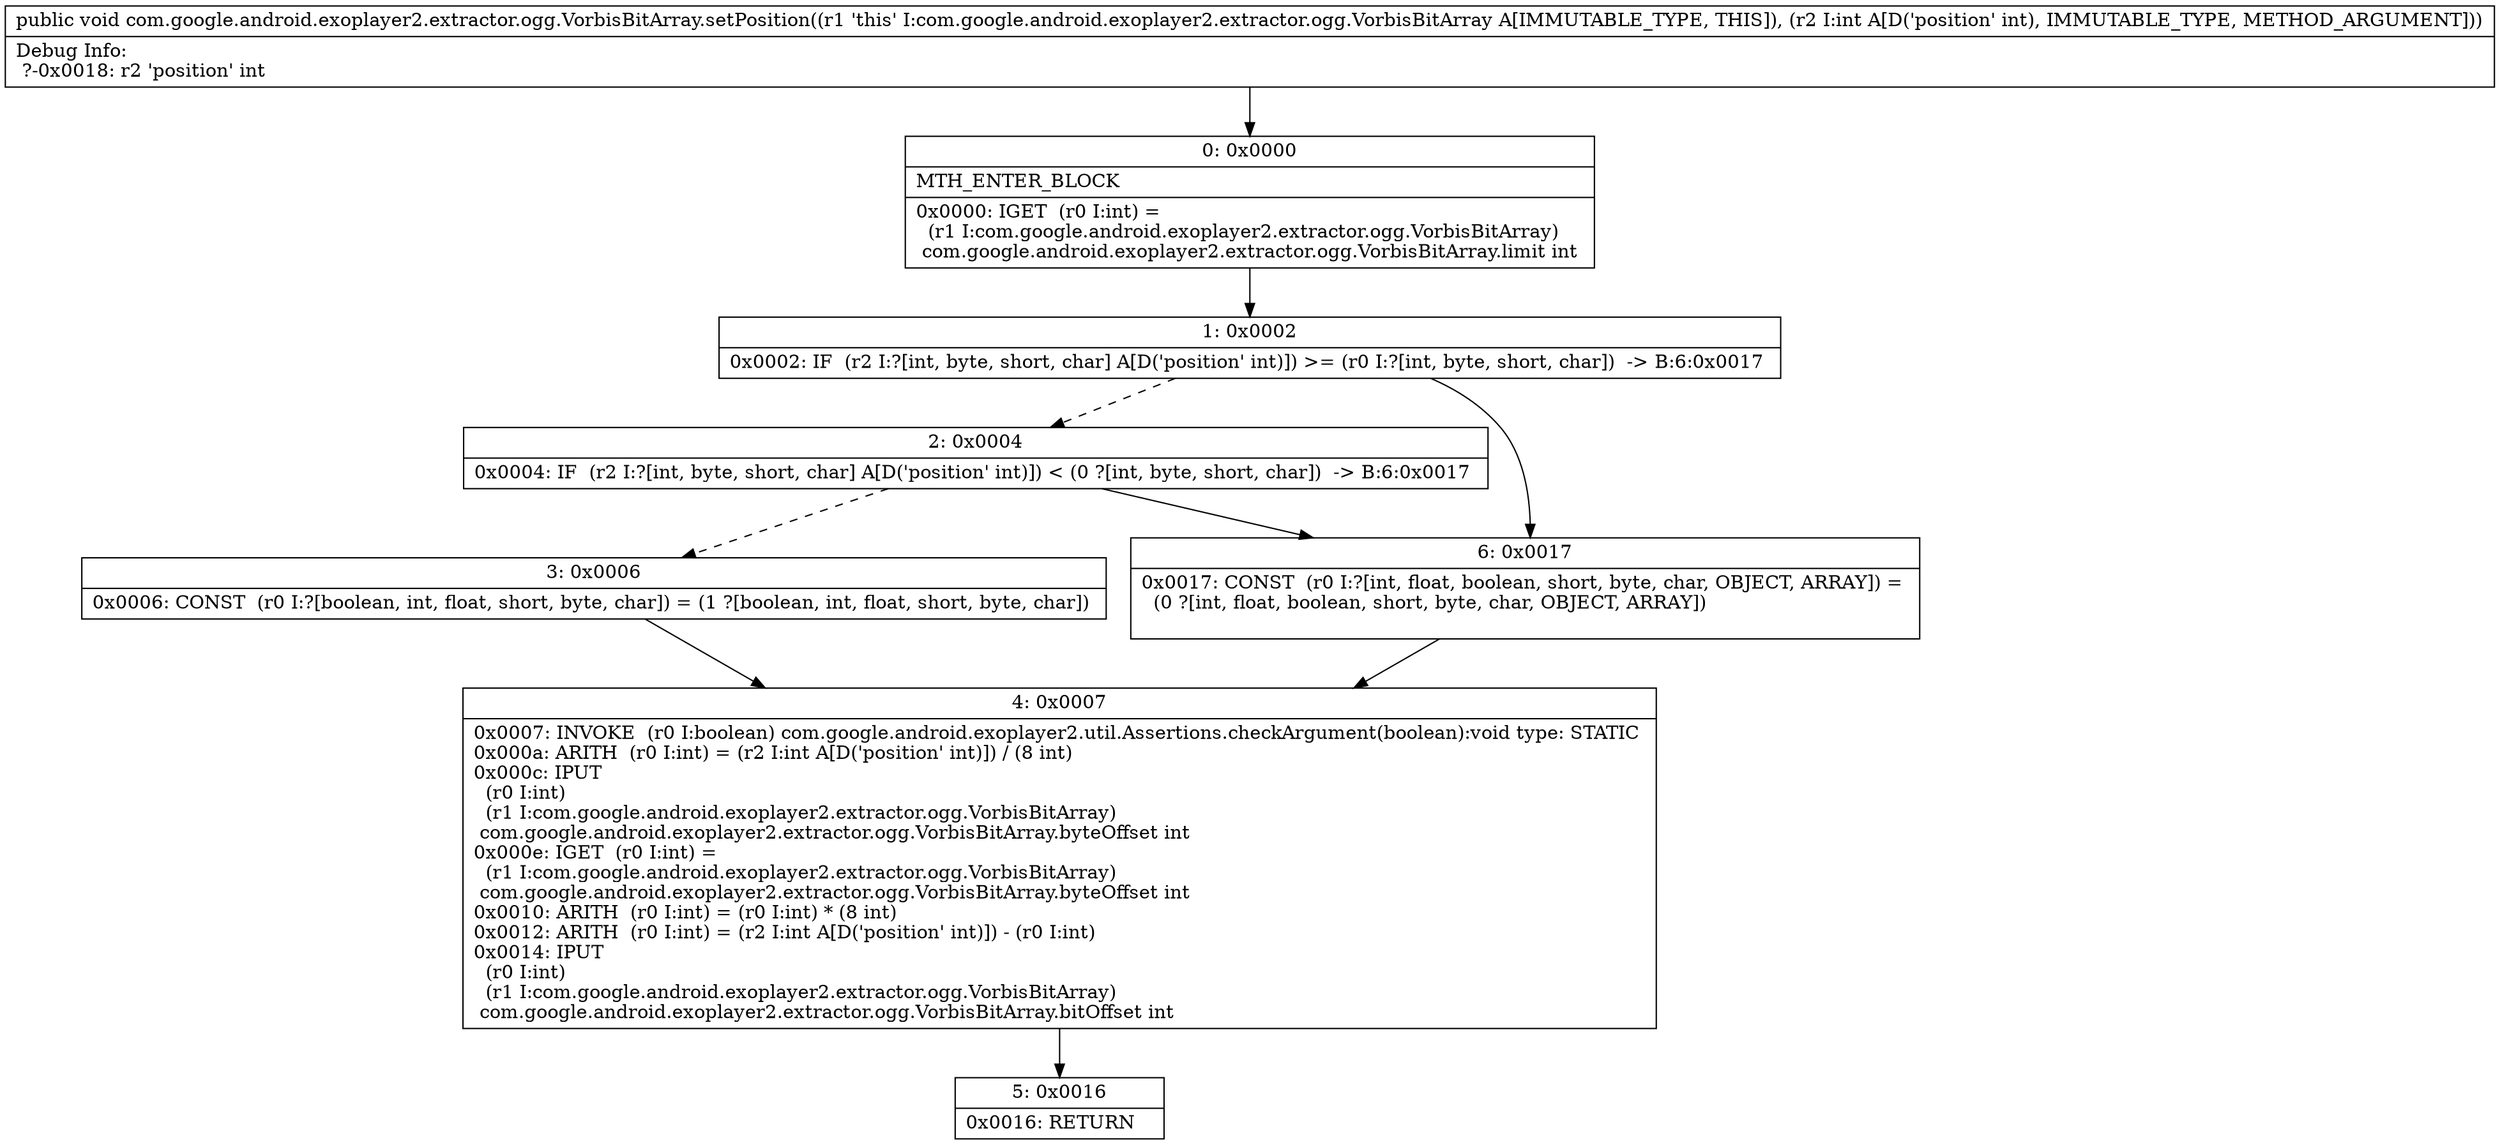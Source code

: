 digraph "CFG forcom.google.android.exoplayer2.extractor.ogg.VorbisBitArray.setPosition(I)V" {
Node_0 [shape=record,label="{0\:\ 0x0000|MTH_ENTER_BLOCK\l|0x0000: IGET  (r0 I:int) = \l  (r1 I:com.google.android.exoplayer2.extractor.ogg.VorbisBitArray)\l com.google.android.exoplayer2.extractor.ogg.VorbisBitArray.limit int \l}"];
Node_1 [shape=record,label="{1\:\ 0x0002|0x0002: IF  (r2 I:?[int, byte, short, char] A[D('position' int)]) \>= (r0 I:?[int, byte, short, char])  \-\> B:6:0x0017 \l}"];
Node_2 [shape=record,label="{2\:\ 0x0004|0x0004: IF  (r2 I:?[int, byte, short, char] A[D('position' int)]) \< (0 ?[int, byte, short, char])  \-\> B:6:0x0017 \l}"];
Node_3 [shape=record,label="{3\:\ 0x0006|0x0006: CONST  (r0 I:?[boolean, int, float, short, byte, char]) = (1 ?[boolean, int, float, short, byte, char]) \l}"];
Node_4 [shape=record,label="{4\:\ 0x0007|0x0007: INVOKE  (r0 I:boolean) com.google.android.exoplayer2.util.Assertions.checkArgument(boolean):void type: STATIC \l0x000a: ARITH  (r0 I:int) = (r2 I:int A[D('position' int)]) \/ (8 int) \l0x000c: IPUT  \l  (r0 I:int)\l  (r1 I:com.google.android.exoplayer2.extractor.ogg.VorbisBitArray)\l com.google.android.exoplayer2.extractor.ogg.VorbisBitArray.byteOffset int \l0x000e: IGET  (r0 I:int) = \l  (r1 I:com.google.android.exoplayer2.extractor.ogg.VorbisBitArray)\l com.google.android.exoplayer2.extractor.ogg.VorbisBitArray.byteOffset int \l0x0010: ARITH  (r0 I:int) = (r0 I:int) * (8 int) \l0x0012: ARITH  (r0 I:int) = (r2 I:int A[D('position' int)]) \- (r0 I:int) \l0x0014: IPUT  \l  (r0 I:int)\l  (r1 I:com.google.android.exoplayer2.extractor.ogg.VorbisBitArray)\l com.google.android.exoplayer2.extractor.ogg.VorbisBitArray.bitOffset int \l}"];
Node_5 [shape=record,label="{5\:\ 0x0016|0x0016: RETURN   \l}"];
Node_6 [shape=record,label="{6\:\ 0x0017|0x0017: CONST  (r0 I:?[int, float, boolean, short, byte, char, OBJECT, ARRAY]) = \l  (0 ?[int, float, boolean, short, byte, char, OBJECT, ARRAY])\l \l}"];
MethodNode[shape=record,label="{public void com.google.android.exoplayer2.extractor.ogg.VorbisBitArray.setPosition((r1 'this' I:com.google.android.exoplayer2.extractor.ogg.VorbisBitArray A[IMMUTABLE_TYPE, THIS]), (r2 I:int A[D('position' int), IMMUTABLE_TYPE, METHOD_ARGUMENT]))  | Debug Info:\l  ?\-0x0018: r2 'position' int\l}"];
MethodNode -> Node_0;
Node_0 -> Node_1;
Node_1 -> Node_2[style=dashed];
Node_1 -> Node_6;
Node_2 -> Node_3[style=dashed];
Node_2 -> Node_6;
Node_3 -> Node_4;
Node_4 -> Node_5;
Node_6 -> Node_4;
}

